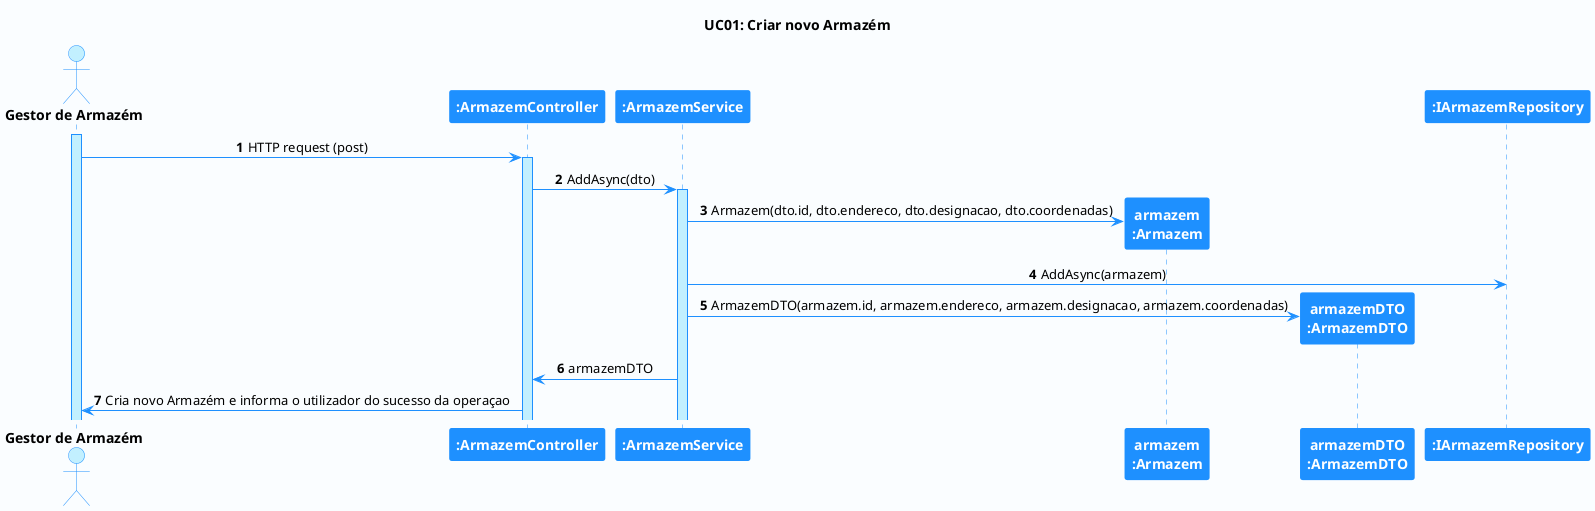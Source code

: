 @startuml hello

'-Style----------------------------------------------------------------------------------------------------------------

autonumber

skinparam DefaultTextAlignment center

skinparam BackgroundColor #fafdff

skinparam sequence {
    LifeLineBorderColor DodgerBlue
    LifeLineBackgroundColor APPLICATION

    ActorBackgroundColor APPLICATION
    ActorBorderColor DodgerBlue

    BackgroundColor #FFFFFF
    ArrowColor DodgerBlue
    BorderColor DodgerBlue

    ParticipantBackgroundColor DodgerBlue
    ParticipantFontColor #FFFFFF
    ParticipantBorderColor DodgerBlue

    GroupBorderColor #082642
    GroupBackgroundColor APPLICATION
}

skinparam note {
    LifeLineBorderColor DodgerBlue
    LifeLineBackgroundColor APPLICATION

    ActorBackgroundColor APPLICATION
    ActorBorderColor DodgerBlue

    BackgroundColor #FFFFFF
    ArrowColor DodgerBlue
    BorderColor DodgerBlue

    ParticipantBackgroundColor DodgerBlue
    ParticipantFontColor #FFFFFF
    ParticipantBorderColor DodgerBlue

    GroupBorderColor #082642
    GroupBackgroundColor APPLICATION
}

'-Title----------------------------------------------------------------------------------------------------------------

title UC01: Criar novo Armazém
'-Actors/Participants--------------------------------------------------------------------------------------------------

actor "<b>Gestor de Armazém" as A
participant "<b>:ArmazemController" as AC
participant "<b>:ArmazemService" as ASR
participant "<b>armazem\n<b>:Armazem" as ARM
participant "<b>armazemDTO\n<b>:ArmazemDTO" as AD
participant "<b>:IArmazemRepository" as AR


'-Associations---------------------------------------------------------------------------------------------------------

activate A

A -> AC: HTTP request (post)
activate AC

AC -> ASR: AddAsync(dto)
activate ASR

create ARM
ASR -> ARM: Armazem(dto.id, dto.endereco, dto.designacao, dto.coordenadas)

ASR -> AR: AddAsync(armazem)

create AD
ASR -> AD: ArmazemDTO(armazem.id, armazem.endereco, armazem.designacao, armazem.coordenadas)

ASR -> AC: armazemDTO

AC -> A: Cria novo Armazém e informa o utilizador do sucesso da operaçao

'----------------------------------------------------------------------------------------------------------------------

@enduml